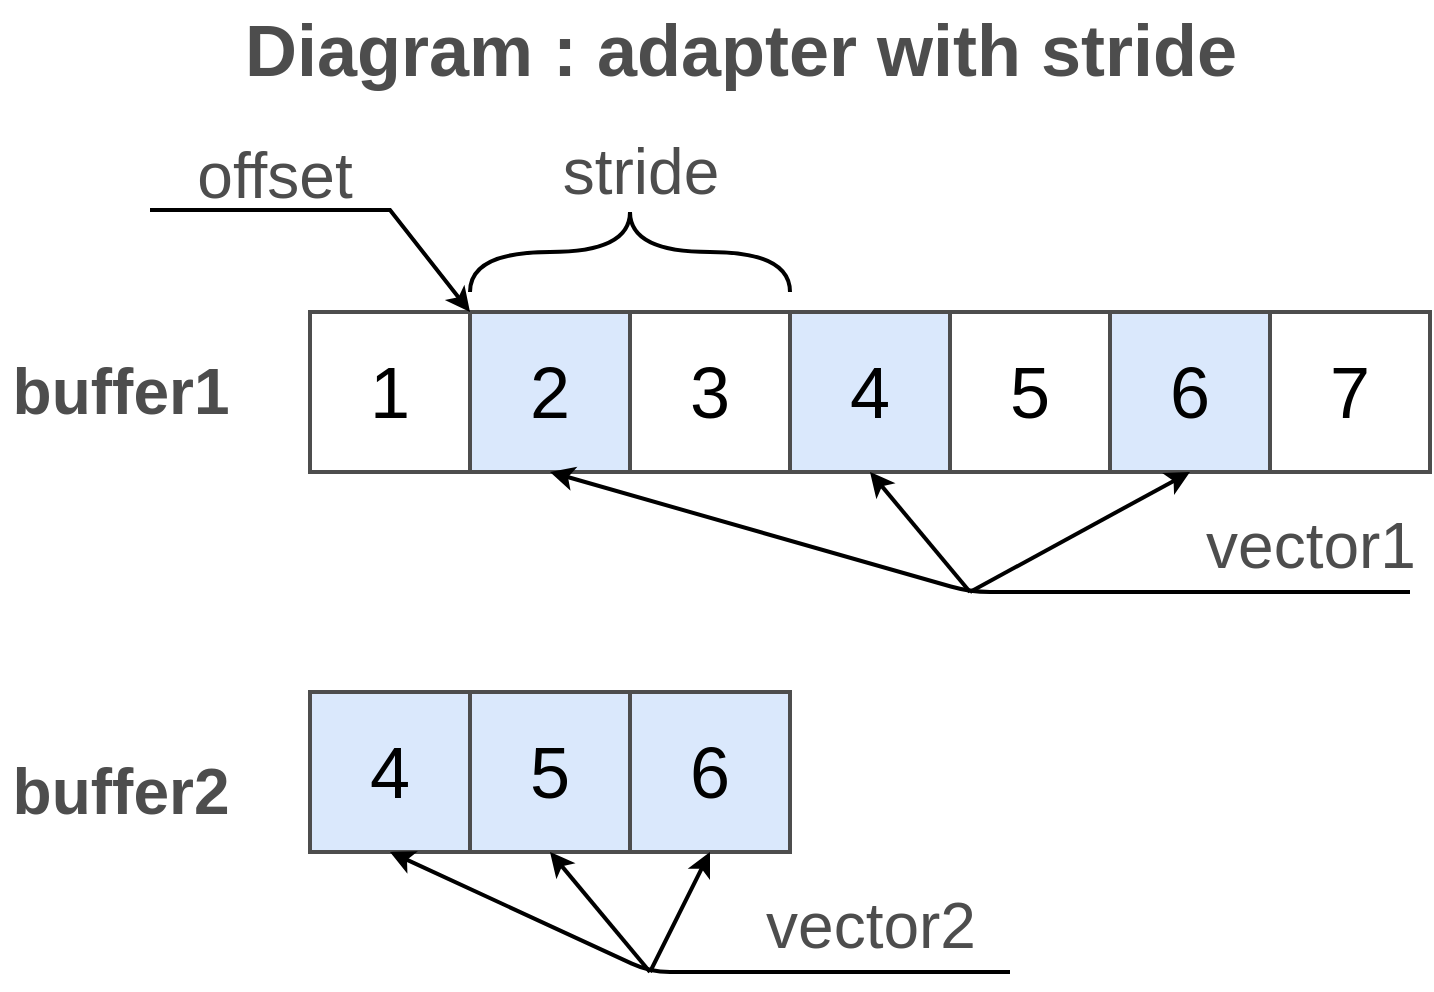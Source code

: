 <mxfile version="12.9.6" type="device" pages="2"><diagram id="aTM8LPScuUAz38lEN0Za" name="FromRangeAndStride"><mxGraphModel dx="1102" dy="572" grid="1" gridSize="10" guides="1" tooltips="1" connect="1" arrows="1" fold="1" page="1" pageScale="1" pageWidth="850" pageHeight="1100" math="0" shadow="0"><root><mxCell id="0"/><mxCell id="1" parent="0"/><mxCell id="53pj-5W00oCU04HnvwH--1" value="1" style="whiteSpace=wrap;html=1;aspect=fixed;strokeWidth=2;fontSize=36;strokeColor=#4D4D4D;" parent="1" vertex="1"><mxGeometry x="200" y="200" width="80" height="80" as="geometry"/></mxCell><mxCell id="53pj-5W00oCU04HnvwH--2" value="2" style="whiteSpace=wrap;html=1;aspect=fixed;strokeWidth=2;fontSize=36;fillColor=#dae8fc;strokeColor=#4D4D4D;" parent="1" vertex="1"><mxGeometry x="280" y="200" width="80" height="80" as="geometry"/></mxCell><mxCell id="53pj-5W00oCU04HnvwH--3" value="3" style="whiteSpace=wrap;html=1;aspect=fixed;strokeWidth=2;fontSize=36;strokeColor=#4D4D4D;" parent="1" vertex="1"><mxGeometry x="360" y="200" width="80" height="80" as="geometry"/></mxCell><mxCell id="53pj-5W00oCU04HnvwH--4" value="4" style="whiteSpace=wrap;html=1;aspect=fixed;strokeWidth=2;fontSize=36;fillColor=#dae8fc;strokeColor=#4D4D4D;" parent="1" vertex="1"><mxGeometry x="440" y="200" width="80" height="80" as="geometry"/></mxCell><mxCell id="53pj-5W00oCU04HnvwH--5" value="5" style="whiteSpace=wrap;html=1;aspect=fixed;strokeWidth=2;fontSize=36;strokeColor=#4D4D4D;" parent="1" vertex="1"><mxGeometry x="520" y="200" width="80" height="80" as="geometry"/></mxCell><mxCell id="53pj-5W00oCU04HnvwH--6" value="6" style="whiteSpace=wrap;html=1;aspect=fixed;strokeWidth=2;fontSize=36;fillColor=#dae8fc;strokeColor=#4D4D4D;" parent="1" vertex="1"><mxGeometry x="600" y="200" width="80" height="80" as="geometry"/></mxCell><mxCell id="53pj-5W00oCU04HnvwH--7" value="7" style="whiteSpace=wrap;html=1;aspect=fixed;strokeWidth=2;fontSize=36;strokeColor=#4D4D4D;" parent="1" vertex="1"><mxGeometry x="680" y="200" width="80" height="80" as="geometry"/></mxCell><mxCell id="53pj-5W00oCU04HnvwH--8" value="4" style="whiteSpace=wrap;html=1;aspect=fixed;strokeWidth=2;fontSize=36;fillColor=#dae8fc;strokeColor=#4D4D4D;" parent="1" vertex="1"><mxGeometry x="200" y="390" width="80" height="80" as="geometry"/></mxCell><mxCell id="53pj-5W00oCU04HnvwH--9" value="5" style="whiteSpace=wrap;html=1;aspect=fixed;strokeWidth=2;fontSize=36;fillColor=#dae8fc;strokeColor=#4D4D4D;" parent="1" vertex="1"><mxGeometry x="280" y="390" width="80" height="80" as="geometry"/></mxCell><mxCell id="53pj-5W00oCU04HnvwH--10" value="6" style="whiteSpace=wrap;html=1;aspect=fixed;strokeWidth=2;fontSize=36;fillColor=#dae8fc;strokeColor=#4D4D4D;" parent="1" vertex="1"><mxGeometry x="360" y="390" width="80" height="80" as="geometry"/></mxCell><mxCell id="53pj-5W00oCU04HnvwH--11" value="buffer2" style="text;html=1;align=center;verticalAlign=middle;resizable=0;points=[];autosize=1;fontSize=32;fontColor=#4D4D4D;fontStyle=1" parent="1" vertex="1"><mxGeometry x="45" y="420" width="120" height="40" as="geometry"/></mxCell><mxCell id="53pj-5W00oCU04HnvwH--12" value="buffer1" style="text;html=1;align=center;verticalAlign=middle;resizable=0;points=[];autosize=1;fontSize=32;fontColor=#4D4D4D;fontStyle=1" parent="1" vertex="1"><mxGeometry x="45" y="220" width="120" height="40" as="geometry"/></mxCell><mxCell id="eV_iuUyqOxmegbtJqlsC-6" value="" style="endArrow=classic;html=1;strokeWidth=2;fontSize=36;fontColor=#4D4D4D;entryX=0;entryY=0;entryDx=0;entryDy=0;rounded=0;" parent="1" target="53pj-5W00oCU04HnvwH--2" edge="1"><mxGeometry width="50" height="50" relative="1" as="geometry"><mxPoint x="120" y="149" as="sourcePoint"/><mxPoint x="280" y="189" as="targetPoint"/><Array as="points"><mxPoint x="240" y="149"/></Array></mxGeometry></mxCell><mxCell id="eV_iuUyqOxmegbtJqlsC-7" value="offset" style="text;html=1;align=center;verticalAlign=middle;resizable=0;points=[];autosize=1;fontSize=32;fontColor=#4D4D4D;" parent="1" vertex="1"><mxGeometry x="137" y="112" width="90" height="40" as="geometry"/></mxCell><mxCell id="eV_iuUyqOxmegbtJqlsC-8" value="" style="endArrow=none;html=1;strokeWidth=2;fontSize=32;fontColor=#4D4D4D;curved=1;" parent="1" edge="1"><mxGeometry width="50" height="50" relative="1" as="geometry"><mxPoint x="280" y="190" as="sourcePoint"/><mxPoint x="360" y="150" as="targetPoint"/><Array as="points"><mxPoint x="280" y="170"/><mxPoint x="360" y="170"/></Array></mxGeometry></mxCell><mxCell id="eV_iuUyqOxmegbtJqlsC-9" value="" style="endArrow=none;html=1;strokeWidth=2;fontSize=32;fontColor=#4D4D4D;curved=1;" parent="1" edge="1"><mxGeometry width="50" height="50" relative="1" as="geometry"><mxPoint x="360" y="150" as="sourcePoint"/><mxPoint x="440" y="190" as="targetPoint"/><Array as="points"><mxPoint x="360" y="170"/><mxPoint x="440" y="170"/></Array></mxGeometry></mxCell><mxCell id="eV_iuUyqOxmegbtJqlsC-10" value="stride" style="text;html=1;align=center;verticalAlign=middle;resizable=0;points=[];autosize=1;fontSize=32;fontColor=#4D4D4D;" parent="1" vertex="1"><mxGeometry x="320" y="110" width="90" height="40" as="geometry"/></mxCell><mxCell id="eV_iuUyqOxmegbtJqlsC-13" value="" style="endArrow=classic;html=1;strokeWidth=2;fontSize=32;fontColor=#4D4D4D;entryX=0.5;entryY=1;entryDx=0;entryDy=0;" parent="1" target="53pj-5W00oCU04HnvwH--2" edge="1"><mxGeometry width="50" height="50" relative="1" as="geometry"><mxPoint x="750" y="340" as="sourcePoint"/><mxPoint x="400" y="320" as="targetPoint"/><Array as="points"><mxPoint x="530" y="340"/></Array></mxGeometry></mxCell><mxCell id="lt7U9gZc8e1oX0yaDajk-1" value="vector1" style="text;html=1;align=center;verticalAlign=middle;resizable=0;points=[];autosize=1;fontSize=32;fontColor=#4D4D4D;" parent="1" vertex="1"><mxGeometry x="640" y="297" width="120" height="40" as="geometry"/></mxCell><mxCell id="lt7U9gZc8e1oX0yaDajk-2" value="" style="endArrow=classic;html=1;strokeWidth=2;fontSize=32;fontColor=#4D4D4D;entryX=0.5;entryY=1;entryDx=0;entryDy=0;" parent="1" target="53pj-5W00oCU04HnvwH--6" edge="1"><mxGeometry width="50" height="50" relative="1" as="geometry"><mxPoint x="530" y="340" as="sourcePoint"/><mxPoint x="400" y="320" as="targetPoint"/></mxGeometry></mxCell><mxCell id="lt7U9gZc8e1oX0yaDajk-3" value="" style="endArrow=classic;html=1;strokeWidth=2;fontSize=32;fontColor=#4D4D4D;entryX=0.5;entryY=1;entryDx=0;entryDy=0;" parent="1" target="53pj-5W00oCU04HnvwH--4" edge="1"><mxGeometry width="50" height="50" relative="1" as="geometry"><mxPoint x="530" y="340" as="sourcePoint"/><mxPoint x="400" y="320" as="targetPoint"/></mxGeometry></mxCell><mxCell id="lt7U9gZc8e1oX0yaDajk-7" value="" style="endArrow=classic;html=1;strokeWidth=2;fontSize=32;fontColor=#4D4D4D;entryX=0.5;entryY=1;entryDx=0;entryDy=0;" parent="1" target="53pj-5W00oCU04HnvwH--8" edge="1"><mxGeometry width="50" height="50" relative="1" as="geometry"><mxPoint x="550" y="530" as="sourcePoint"/><mxPoint x="160" y="470" as="targetPoint"/><Array as="points"><mxPoint x="370" y="530"/></Array></mxGeometry></mxCell><mxCell id="lt7U9gZc8e1oX0yaDajk-8" value="vector2" style="text;html=1;align=center;verticalAlign=middle;resizable=0;points=[];autosize=1;fontSize=32;fontColor=#4D4D4D;" parent="1" vertex="1"><mxGeometry x="420" y="487" width="120" height="40" as="geometry"/></mxCell><mxCell id="lt7U9gZc8e1oX0yaDajk-9" value="" style="endArrow=classic;html=1;strokeWidth=2;fontSize=32;fontColor=#4D4D4D;entryX=0.5;entryY=1;entryDx=0;entryDy=0;" parent="1" target="53pj-5W00oCU04HnvwH--10" edge="1"><mxGeometry width="50" height="50" relative="1" as="geometry"><mxPoint x="370" y="530" as="sourcePoint"/><mxPoint x="480" y="470" as="targetPoint"/></mxGeometry></mxCell><mxCell id="lt7U9gZc8e1oX0yaDajk-10" value="" style="endArrow=classic;html=1;strokeWidth=2;fontSize=32;fontColor=#4D4D4D;entryX=0.5;entryY=1;entryDx=0;entryDy=0;" parent="1" edge="1"><mxGeometry width="50" height="50" relative="1" as="geometry"><mxPoint x="370" y="530" as="sourcePoint"/><mxPoint x="320" y="470" as="targetPoint"/></mxGeometry></mxCell><mxCell id="R3Ua6HOsgyewaY-akx6Q-1" value="Diagram : adapter with stride" style="text;html=1;align=center;verticalAlign=middle;resizable=0;points=[];autosize=1;fontSize=36;fontColor=#4D4D4D;fontStyle=1" parent="1" vertex="1"><mxGeometry x="160" y="44" width="510" height="50" as="geometry"/></mxCell></root></mxGraphModel></diagram><diagram name="FromRange" id="bXvZFqz2LSWvyvdoQtDF"><mxGraphModel dx="1102" dy="572" grid="1" gridSize="10" guides="1" tooltips="1" connect="1" arrows="1" fold="1" page="1" pageScale="1" pageWidth="850" pageHeight="1100" math="0" shadow="0"><root><mxCell id="eY-z9hMlgtOzDPUO8n12-0"/><mxCell id="eY-z9hMlgtOzDPUO8n12-1" parent="eY-z9hMlgtOzDPUO8n12-0"/><mxCell id="eY-z9hMlgtOzDPUO8n12-2" value="1" style="whiteSpace=wrap;html=1;aspect=fixed;strokeWidth=2;fontSize=36;strokeColor=#4D4D4D;" parent="eY-z9hMlgtOzDPUO8n12-1" vertex="1"><mxGeometry x="200" y="200" width="80" height="80" as="geometry"/></mxCell><mxCell id="eY-z9hMlgtOzDPUO8n12-3" value="2" style="whiteSpace=wrap;html=1;aspect=fixed;strokeWidth=2;fontSize=36;fillColor=#dae8fc;strokeColor=#4D4D4D;" parent="eY-z9hMlgtOzDPUO8n12-1" vertex="1"><mxGeometry x="280" y="200" width="80" height="80" as="geometry"/></mxCell><mxCell id="eY-z9hMlgtOzDPUO8n12-4" value="3" style="whiteSpace=wrap;html=1;aspect=fixed;strokeWidth=2;fontSize=36;strokeColor=#4D4D4D;fillColor=#dae8fc;" parent="eY-z9hMlgtOzDPUO8n12-1" vertex="1"><mxGeometry x="360" y="200" width="80" height="80" as="geometry"/></mxCell><mxCell id="eY-z9hMlgtOzDPUO8n12-5" value="4" style="whiteSpace=wrap;html=1;aspect=fixed;strokeWidth=2;fontSize=36;fillColor=#dae8fc;strokeColor=#4D4D4D;" parent="eY-z9hMlgtOzDPUO8n12-1" vertex="1"><mxGeometry x="440" y="200" width="80" height="80" as="geometry"/></mxCell><mxCell id="eY-z9hMlgtOzDPUO8n12-6" value="5" style="whiteSpace=wrap;html=1;aspect=fixed;strokeWidth=2;fontSize=36;strokeColor=#4D4D4D;" parent="eY-z9hMlgtOzDPUO8n12-1" vertex="1"><mxGeometry x="520" y="200" width="80" height="80" as="geometry"/></mxCell><mxCell id="eY-z9hMlgtOzDPUO8n12-7" value="6" style="whiteSpace=wrap;html=1;aspect=fixed;strokeWidth=2;fontSize=36;" parent="eY-z9hMlgtOzDPUO8n12-1" vertex="1"><mxGeometry x="600" y="200" width="80" height="80" as="geometry"/></mxCell><mxCell id="eY-z9hMlgtOzDPUO8n12-8" value="7" style="whiteSpace=wrap;html=1;aspect=fixed;strokeWidth=2;fontSize=36;strokeColor=#4D4D4D;" parent="eY-z9hMlgtOzDPUO8n12-1" vertex="1"><mxGeometry x="680" y="200" width="80" height="80" as="geometry"/></mxCell><mxCell id="eY-z9hMlgtOzDPUO8n12-9" value="4" style="whiteSpace=wrap;html=1;aspect=fixed;strokeWidth=2;fontSize=36;fillColor=#dae8fc;strokeColor=#4D4D4D;" parent="eY-z9hMlgtOzDPUO8n12-1" vertex="1"><mxGeometry x="200" y="390" width="80" height="80" as="geometry"/></mxCell><mxCell id="eY-z9hMlgtOzDPUO8n12-10" value="5" style="whiteSpace=wrap;html=1;aspect=fixed;strokeWidth=2;fontSize=36;fillColor=#dae8fc;strokeColor=#4D4D4D;" parent="eY-z9hMlgtOzDPUO8n12-1" vertex="1"><mxGeometry x="280" y="390" width="80" height="80" as="geometry"/></mxCell><mxCell id="eY-z9hMlgtOzDPUO8n12-11" value="6" style="whiteSpace=wrap;html=1;aspect=fixed;strokeWidth=2;fontSize=36;fillColor=#dae8fc;strokeColor=#4D4D4D;" parent="eY-z9hMlgtOzDPUO8n12-1" vertex="1"><mxGeometry x="360" y="390" width="80" height="80" as="geometry"/></mxCell><mxCell id="eY-z9hMlgtOzDPUO8n12-14" value="" style="endArrow=classic;html=1;strokeWidth=2;fontSize=36;fontColor=#4D4D4D;entryX=0;entryY=0;entryDx=0;entryDy=0;rounded=0;" parent="eY-z9hMlgtOzDPUO8n12-1" target="eY-z9hMlgtOzDPUO8n12-3" edge="1"><mxGeometry width="50" height="50" relative="1" as="geometry"><mxPoint x="120" y="149" as="sourcePoint"/><mxPoint x="280" y="189" as="targetPoint"/><Array as="points"><mxPoint x="240" y="149"/></Array></mxGeometry></mxCell><mxCell id="eY-z9hMlgtOzDPUO8n12-15" value="offset" style="text;html=1;align=center;verticalAlign=middle;resizable=0;points=[];autosize=1;fontSize=32;fontColor=#4D4D4D;" parent="eY-z9hMlgtOzDPUO8n12-1" vertex="1"><mxGeometry x="137" y="112" width="90" height="40" as="geometry"/></mxCell><mxCell id="eY-z9hMlgtOzDPUO8n12-23" value="" style="endArrow=classic;html=1;strokeWidth=2;fontSize=32;fontColor=#4D4D4D;entryX=0.5;entryY=1;entryDx=0;entryDy=0;" parent="eY-z9hMlgtOzDPUO8n12-1" target="eY-z9hMlgtOzDPUO8n12-9" edge="1"><mxGeometry width="50" height="50" relative="1" as="geometry"><mxPoint x="550" y="530" as="sourcePoint"/><mxPoint x="160" y="470" as="targetPoint"/><Array as="points"><mxPoint x="370" y="530"/></Array></mxGeometry></mxCell><mxCell id="eY-z9hMlgtOzDPUO8n12-24" value="vector2" style="text;html=1;align=center;verticalAlign=middle;resizable=0;points=[];autosize=1;fontSize=32;fontColor=#4D4D4D;" parent="eY-z9hMlgtOzDPUO8n12-1" vertex="1"><mxGeometry x="420" y="487" width="120" height="40" as="geometry"/></mxCell><mxCell id="eY-z9hMlgtOzDPUO8n12-25" value="" style="endArrow=classic;html=1;strokeWidth=2;fontSize=32;fontColor=#4D4D4D;entryX=0.5;entryY=1;entryDx=0;entryDy=0;" parent="eY-z9hMlgtOzDPUO8n12-1" target="eY-z9hMlgtOzDPUO8n12-11" edge="1"><mxGeometry width="50" height="50" relative="1" as="geometry"><mxPoint x="370" y="530" as="sourcePoint"/><mxPoint x="480" y="470" as="targetPoint"/></mxGeometry></mxCell><mxCell id="eY-z9hMlgtOzDPUO8n12-26" value="" style="endArrow=classic;html=1;strokeWidth=2;fontSize=32;fontColor=#4D4D4D;entryX=0.5;entryY=1;entryDx=0;entryDy=0;" parent="eY-z9hMlgtOzDPUO8n12-1" edge="1"><mxGeometry width="50" height="50" relative="1" as="geometry"><mxPoint x="370" y="530" as="sourcePoint"/><mxPoint x="320" y="470" as="targetPoint"/></mxGeometry></mxCell><mxCell id="H-1cIdI4VjZk2o8cDhRt-0" value="" style="endArrow=classic;html=1;strokeWidth=2;fontSize=32;fontColor=#4D4D4D;entryX=0.5;entryY=1;entryDx=0;entryDy=0;" parent="eY-z9hMlgtOzDPUO8n12-1" edge="1"><mxGeometry width="50" height="50" relative="1" as="geometry"><mxPoint x="630" y="340" as="sourcePoint"/><mxPoint x="320" y="280" as="targetPoint"/><Array as="points"><mxPoint x="450" y="340"/></Array></mxGeometry></mxCell><mxCell id="H-1cIdI4VjZk2o8cDhRt-1" value="vector1" style="text;html=1;align=center;verticalAlign=middle;resizable=0;points=[];autosize=1;fontSize=32;fontColor=#4D4D4D;" parent="eY-z9hMlgtOzDPUO8n12-1" vertex="1"><mxGeometry x="500" y="297" width="120" height="40" as="geometry"/></mxCell><mxCell id="H-1cIdI4VjZk2o8cDhRt-2" value="" style="endArrow=classic;html=1;strokeWidth=2;fontSize=32;fontColor=#4D4D4D;entryX=0.5;entryY=1;entryDx=0;entryDy=0;" parent="eY-z9hMlgtOzDPUO8n12-1" edge="1"><mxGeometry width="50" height="50" relative="1" as="geometry"><mxPoint x="450" y="340" as="sourcePoint"/><mxPoint x="480" y="280" as="targetPoint"/></mxGeometry></mxCell><mxCell id="H-1cIdI4VjZk2o8cDhRt-3" value="" style="endArrow=classic;html=1;strokeWidth=2;fontSize=32;fontColor=#4D4D4D;entryX=0.5;entryY=1;entryDx=0;entryDy=0;" parent="eY-z9hMlgtOzDPUO8n12-1" edge="1"><mxGeometry width="50" height="50" relative="1" as="geometry"><mxPoint x="450" y="340" as="sourcePoint"/><mxPoint x="400" y="280" as="targetPoint"/></mxGeometry></mxCell><mxCell id="K6bCnioccFZKuRo0ImA5-0" value="buffer2" style="text;html=1;align=center;verticalAlign=middle;resizable=0;points=[];autosize=1;fontSize=32;fontColor=#4D4D4D;fontStyle=1" parent="eY-z9hMlgtOzDPUO8n12-1" vertex="1"><mxGeometry x="45" y="415" width="120" height="40" as="geometry"/></mxCell><mxCell id="K6bCnioccFZKuRo0ImA5-1" value="buffer1" style="text;html=1;align=center;verticalAlign=middle;resizable=0;points=[];autosize=1;fontSize=32;fontColor=#4D4D4D;fontStyle=1" parent="eY-z9hMlgtOzDPUO8n12-1" vertex="1"><mxGeometry x="45" y="220" width="120" height="40" as="geometry"/></mxCell><mxCell id="tQDOJ3wQIjNeKherXXrP-0" value="Diagram : adapter with offset and length" style="text;html=1;align=center;verticalAlign=middle;resizable=0;points=[];autosize=1;fontSize=36;fontColor=#4D4D4D;fontStyle=1" parent="eY-z9hMlgtOzDPUO8n12-1" vertex="1"><mxGeometry x="50" y="47" width="700" height="50" as="geometry"/></mxCell></root></mxGraphModel></diagram></mxfile>